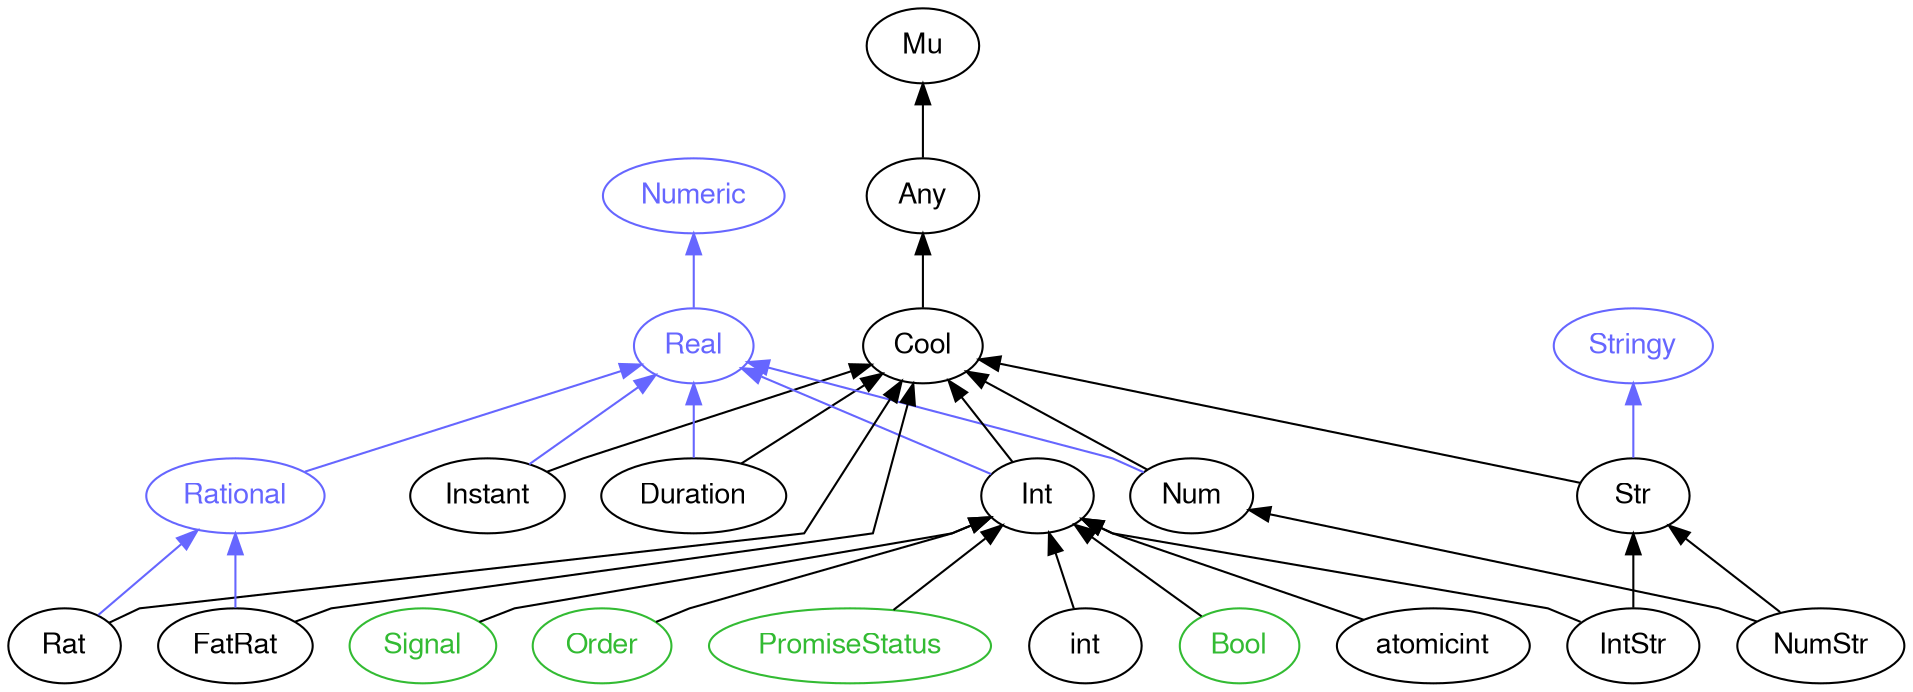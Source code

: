 digraph "perl6-type-graph" {
    rankdir=BT;
    splines=polyline;
    overlap=false; 
    // Types
    "Real" [color="#6666FF", fontcolor="#6666FF", href="/type/Real", fontname="FreeSans"];
    "Numeric" [color="#6666FF", fontcolor="#6666FF", href="/type/Numeric", fontname="FreeSans"];
    "Mu" [color="#000000", fontcolor="#000000", href="/type/Mu", fontname="FreeSans"];
    "Any" [color="#000000", fontcolor="#000000", href="/type/Any", fontname="FreeSans"];
    "Cool" [color="#000000", fontcolor="#000000", href="/type/Cool", fontname="FreeSans"];
    "Instant" [color="#000000", fontcolor="#000000", href="/type/Instant", fontname="FreeSans"];
    "Duration" [color="#000000", fontcolor="#000000", href="/type/Duration", fontname="FreeSans"];
    "Rational" [color="#6666FF", fontcolor="#6666FF", href="/type/Rational", fontname="FreeSans"];
    "Num" [color="#000000", fontcolor="#000000", href="/type/Num", fontname="FreeSans"];
    "Int" [color="#000000", fontcolor="#000000", href="/type/Int", fontname="FreeSans"];
    "Stringy" [color="#6666FF", fontcolor="#6666FF", href="/type/Stringy", fontname="FreeSans"];
    "Str" [color="#000000", fontcolor="#000000", href="/type/Str", fontname="FreeSans"];
    "NumStr" [color="#000000", fontcolor="#000000", href="/type/NumStr", fontname="FreeSans"];
    "IntStr" [color="#000000", fontcolor="#000000", href="/type/IntStr", fontname="FreeSans"];
    "Order" [color="#33BB33", fontcolor="#33BB33", href="/type/Order", fontname="FreeSans"];
    "PromiseStatus" [color="#33BB33", fontcolor="#33BB33", href="/type/PromiseStatus", fontname="FreeSans"];
    "int" [color="#000000", fontcolor="#000000", href="/type/int", fontname="FreeSans"];
    "Bool" [color="#33BB33", fontcolor="#33BB33", href="/type/Bool", fontname="FreeSans"];
    "atomicint" [color="#000000", fontcolor="#000000", href="/type/atomicint", fontname="FreeSans"];
    "Signal" [color="#33BB33", fontcolor="#33BB33", href="/type/Signal", fontname="FreeSans"];
    "Rat" [color="#000000", fontcolor="#000000", href="/type/Rat", fontname="FreeSans"];
    "FatRat" [color="#000000", fontcolor="#000000", href="/type/FatRat", fontname="FreeSans"];

    // Superclasses
    "Any" -> "Mu" [color="#000000"];
    "Cool" -> "Any" [color="#000000"];
    "Instant" -> "Cool" [color="#000000"];
    "Duration" -> "Cool" [color="#000000"];
    "Num" -> "Cool" [color="#000000"];
    "Int" -> "Cool" [color="#000000"];
    "Str" -> "Cool" [color="#000000"];
    "NumStr" -> "Num" [color="#000000"];
    "NumStr" -> "Str" [color="#000000"];
    "IntStr" -> "Int" [color="#000000"];
    "IntStr" -> "Str" [color="#000000"];
    "Order" -> "Int" [color="#000000"];
    "PromiseStatus" -> "Int" [color="#000000"];
    "int" -> "Int" [color="#000000"];
    "Bool" -> "Int" [color="#000000"];
    "atomicint" -> "Int" [color="#000000"];
    "Signal" -> "Int" [color="#000000"];
    "Rat" -> "Cool" [color="#000000"];
    "FatRat" -> "Cool" [color="#000000"];

    // Roles
    "Real" -> "Numeric" [color="#6666FF"];
    "Instant" -> "Real" [color="#6666FF"];
    "Duration" -> "Real" [color="#6666FF"];
    "Rational" -> "Real" [color="#6666FF"];
    "Num" -> "Real" [color="#6666FF"];
    "Int" -> "Real" [color="#6666FF"];
    "Str" -> "Stringy" [color="#6666FF"];
    "Rat" -> "Rational" [color="#6666FF"];
    "FatRat" -> "Rational" [color="#6666FF"];
}
